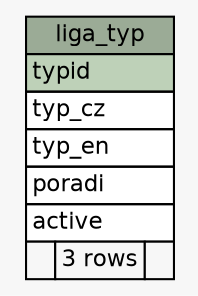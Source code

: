 // dot 2.38.0 on Mac OS X 10.9.4
// SchemaSpy rev 590
digraph "liga_typ" {
  graph [
    rankdir="RL"
    bgcolor="#f7f7f7"
    nodesep="0.18"
    ranksep="0.46"
    fontname="Helvetica"
    fontsize="11"
  ];
  node [
    fontname="Helvetica"
    fontsize="11"
    shape="plaintext"
  ];
  edge [
    arrowsize="0.8"
  ];
  "liga_typ" [
    label=<
    <TABLE BORDER="0" CELLBORDER="1" CELLSPACING="0" BGCOLOR="#ffffff">
      <TR><TD COLSPAN="3" BGCOLOR="#9bab96" ALIGN="CENTER">liga_typ</TD></TR>
      <TR><TD PORT="typid" COLSPAN="3" BGCOLOR="#bed1b8" ALIGN="LEFT">typid</TD></TR>
      <TR><TD PORT="typ_cz" COLSPAN="3" ALIGN="LEFT">typ_cz</TD></TR>
      <TR><TD PORT="typ_en" COLSPAN="3" ALIGN="LEFT">typ_en</TD></TR>
      <TR><TD PORT="poradi" COLSPAN="3" ALIGN="LEFT">poradi</TD></TR>
      <TR><TD PORT="active" COLSPAN="3" ALIGN="LEFT">active</TD></TR>
      <TR><TD ALIGN="LEFT" BGCOLOR="#f7f7f7">  </TD><TD ALIGN="RIGHT" BGCOLOR="#f7f7f7">3 rows</TD><TD ALIGN="RIGHT" BGCOLOR="#f7f7f7">  </TD></TR>
    </TABLE>>
    URL="tables/liga_typ.html"
    tooltip="liga_typ"
  ];
}
